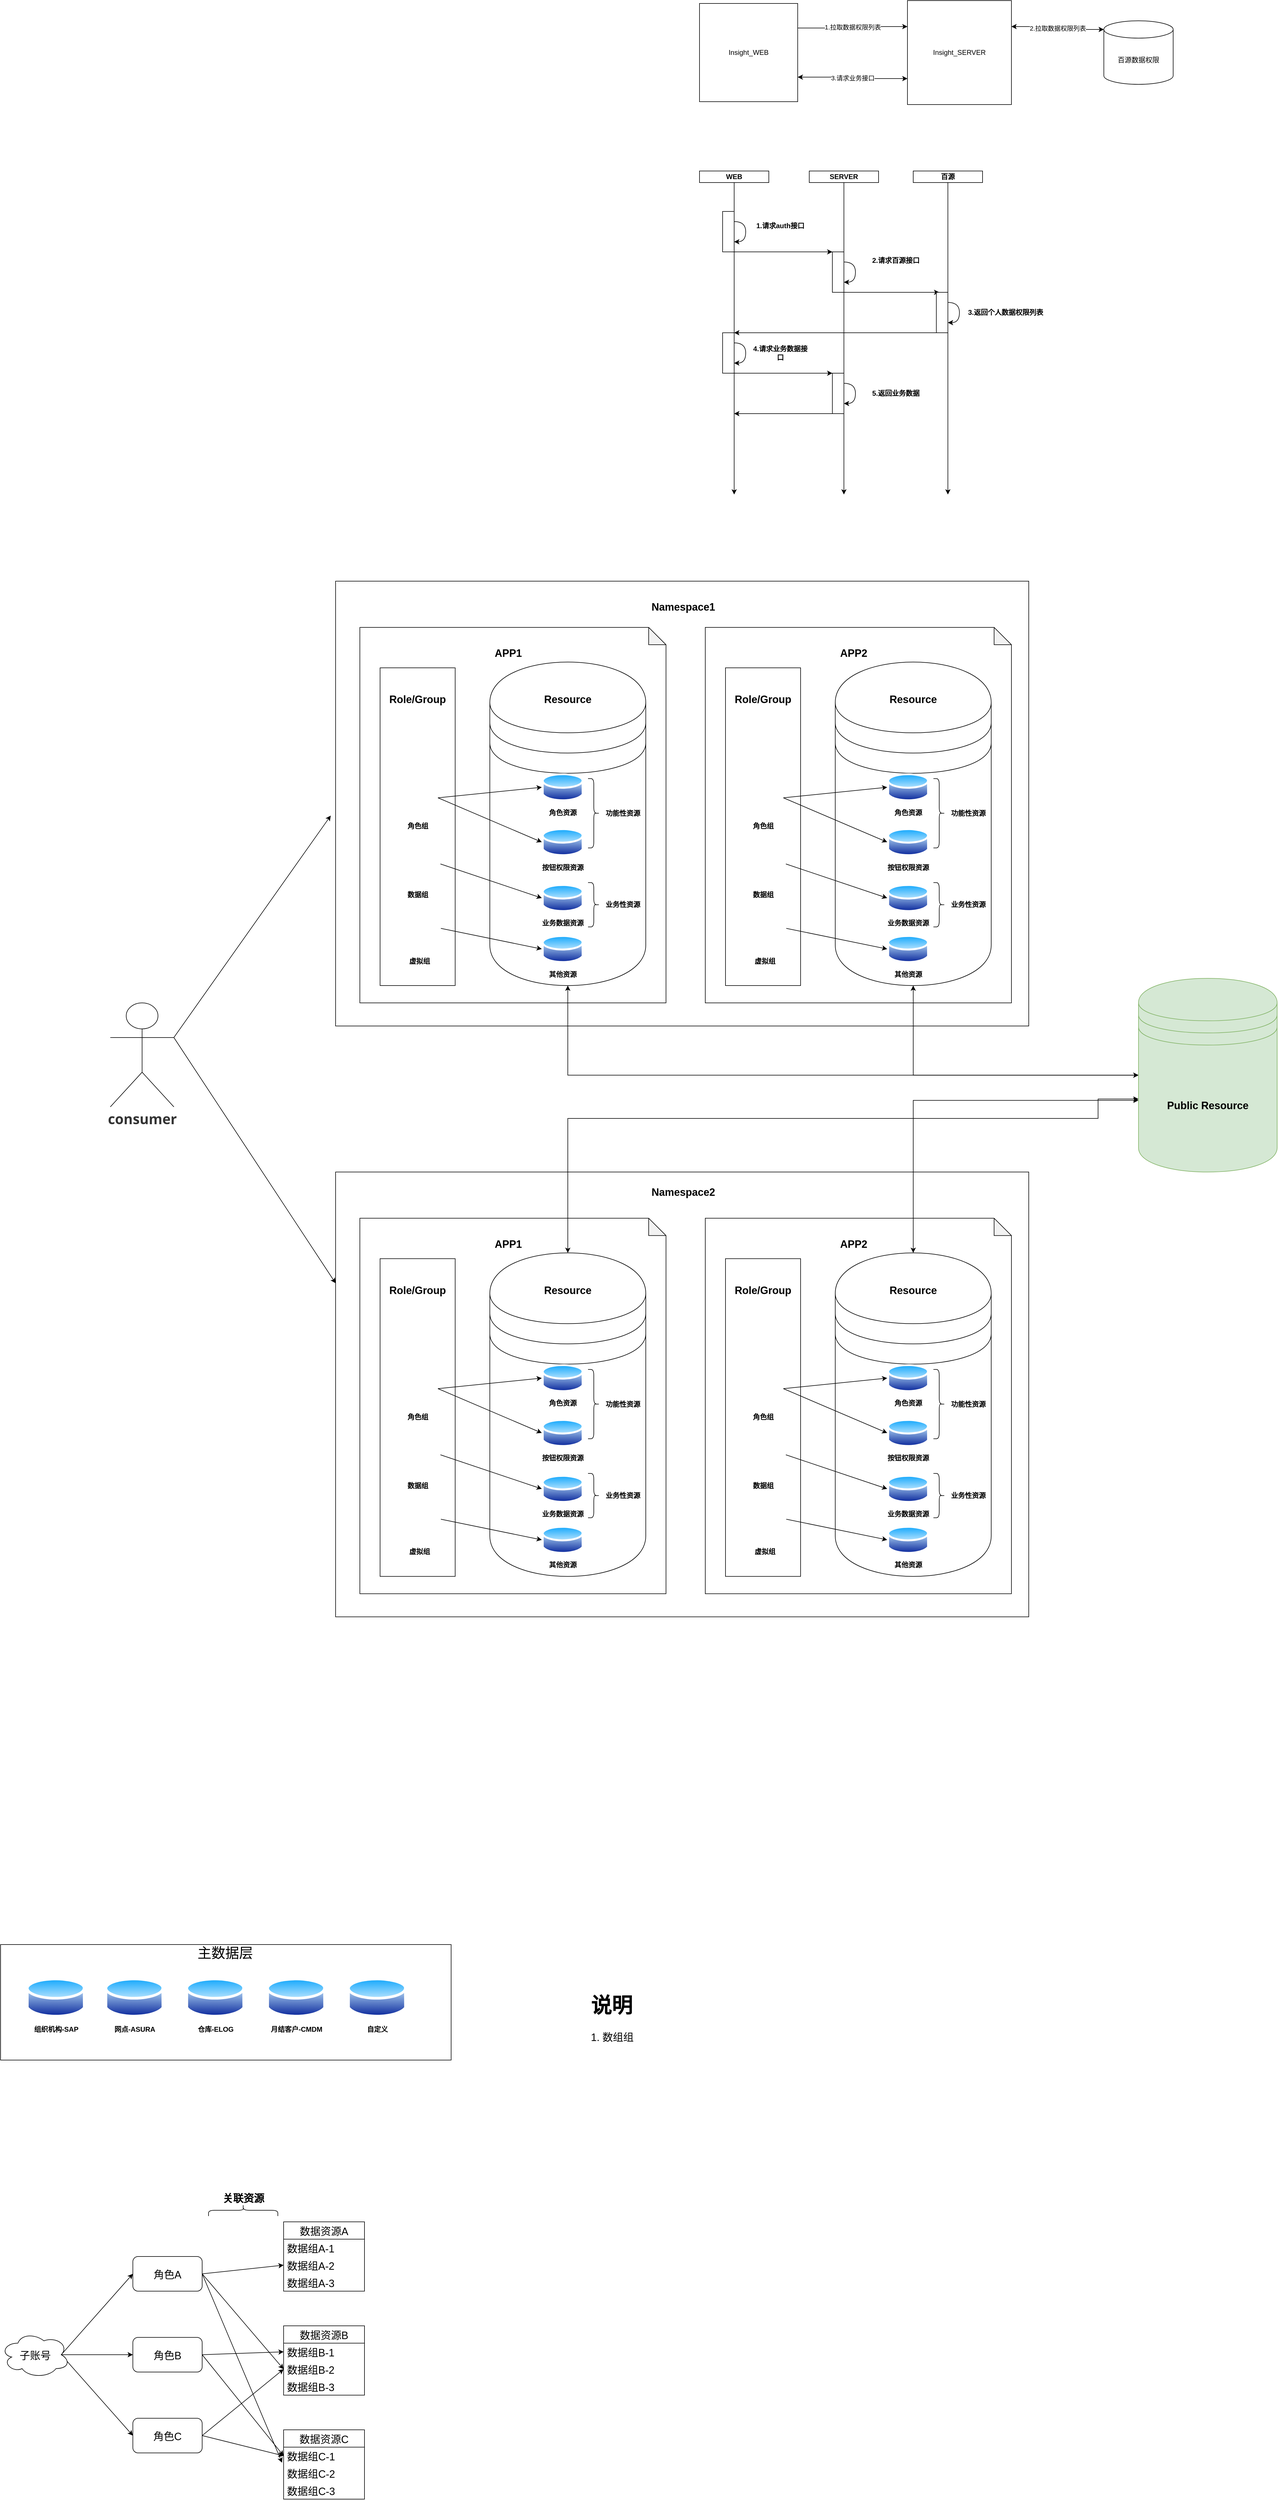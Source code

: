 <mxfile version="20.3.0" type="github">
  <diagram id="Tg5pM88NMdGY_b3UIndQ" name="第 1 页">
    <mxGraphModel dx="3597" dy="1066" grid="1" gridSize="10" guides="1" tooltips="1" connect="1" arrows="1" fold="1" page="1" pageScale="1" pageWidth="827" pageHeight="1169" math="0" shadow="0">
      <root>
        <mxCell id="0" />
        <mxCell id="1" parent="0" />
        <mxCell id="oTmZ-C7Nvv7YUmRwg-Ib-9" value="1.拉取数据权限列表" style="edgeStyle=orthogonalEdgeStyle;rounded=0;orthogonalLoop=1;jettySize=auto;html=1;exitX=1;exitY=0.25;exitDx=0;exitDy=0;entryX=0;entryY=0.25;entryDx=0;entryDy=0;startArrow=none;startFill=0;" edge="1" parent="1" source="oTmZ-C7Nvv7YUmRwg-Ib-2" target="oTmZ-C7Nvv7YUmRwg-Ib-7">
          <mxGeometry relative="1" as="geometry" />
        </mxCell>
        <mxCell id="oTmZ-C7Nvv7YUmRwg-Ib-11" value="3.请求业务接口" style="edgeStyle=orthogonalEdgeStyle;rounded=0;orthogonalLoop=1;jettySize=auto;html=1;exitX=1;exitY=0.75;exitDx=0;exitDy=0;entryX=0;entryY=0.75;entryDx=0;entryDy=0;startArrow=classic;startFill=1;" edge="1" parent="1" source="oTmZ-C7Nvv7YUmRwg-Ib-2" target="oTmZ-C7Nvv7YUmRwg-Ib-7">
          <mxGeometry relative="1" as="geometry" />
        </mxCell>
        <mxCell id="oTmZ-C7Nvv7YUmRwg-Ib-2" value="Insight_WEB" style="whiteSpace=wrap;html=1;aspect=fixed;" vertex="1" parent="1">
          <mxGeometry x="-10" y="100" width="170" height="170" as="geometry" />
        </mxCell>
        <mxCell id="oTmZ-C7Nvv7YUmRwg-Ib-6" value="百源数据权限" style="shape=cylinder3;whiteSpace=wrap;html=1;boundedLbl=1;backgroundOutline=1;size=15;" vertex="1" parent="1">
          <mxGeometry x="690" y="130" width="120" height="110" as="geometry" />
        </mxCell>
        <mxCell id="oTmZ-C7Nvv7YUmRwg-Ib-10" value="2.拉取数据权限列表" style="edgeStyle=orthogonalEdgeStyle;rounded=0;orthogonalLoop=1;jettySize=auto;html=1;exitX=1;exitY=0.25;exitDx=0;exitDy=0;entryX=0;entryY=0;entryDx=0;entryDy=15;entryPerimeter=0;startArrow=classic;startFill=1;" edge="1" parent="1" source="oTmZ-C7Nvv7YUmRwg-Ib-7" target="oTmZ-C7Nvv7YUmRwg-Ib-6">
          <mxGeometry relative="1" as="geometry" />
        </mxCell>
        <mxCell id="oTmZ-C7Nvv7YUmRwg-Ib-7" value="Insight_SERVER" style="whiteSpace=wrap;html=1;aspect=fixed;" vertex="1" parent="1">
          <mxGeometry x="350" y="95" width="180" height="180" as="geometry" />
        </mxCell>
        <mxCell id="oTmZ-C7Nvv7YUmRwg-Ib-16" style="edgeStyle=orthogonalEdgeStyle;rounded=0;orthogonalLoop=1;jettySize=auto;html=1;exitX=0.5;exitY=1;exitDx=0;exitDy=0;startArrow=none;startFill=0;" edge="1" parent="1" source="oTmZ-C7Nvv7YUmRwg-Ib-12">
          <mxGeometry relative="1" as="geometry">
            <mxPoint x="50" y="950" as="targetPoint" />
          </mxGeometry>
        </mxCell>
        <mxCell id="oTmZ-C7Nvv7YUmRwg-Ib-12" value="WEB" style="rounded=0;whiteSpace=wrap;html=1;fontStyle=1" vertex="1" parent="1">
          <mxGeometry x="-10" y="390" width="120" height="20" as="geometry" />
        </mxCell>
        <mxCell id="oTmZ-C7Nvv7YUmRwg-Ib-17" style="edgeStyle=orthogonalEdgeStyle;rounded=0;orthogonalLoop=1;jettySize=auto;html=1;exitX=0.5;exitY=1;exitDx=0;exitDy=0;startArrow=none;startFill=0;" edge="1" parent="1" source="oTmZ-C7Nvv7YUmRwg-Ib-13">
          <mxGeometry relative="1" as="geometry">
            <mxPoint x="240" y="950" as="targetPoint" />
          </mxGeometry>
        </mxCell>
        <mxCell id="oTmZ-C7Nvv7YUmRwg-Ib-13" value="&lt;b&gt;SERVER&lt;/b&gt;" style="rounded=0;whiteSpace=wrap;html=1;" vertex="1" parent="1">
          <mxGeometry x="180" y="390" width="120" height="20" as="geometry" />
        </mxCell>
        <mxCell id="oTmZ-C7Nvv7YUmRwg-Ib-18" style="edgeStyle=orthogonalEdgeStyle;rounded=0;orthogonalLoop=1;jettySize=auto;html=1;exitX=0.5;exitY=1;exitDx=0;exitDy=0;startArrow=none;startFill=0;" edge="1" parent="1" source="oTmZ-C7Nvv7YUmRwg-Ib-14">
          <mxGeometry relative="1" as="geometry">
            <mxPoint x="420" y="950" as="targetPoint" />
          </mxGeometry>
        </mxCell>
        <mxCell id="oTmZ-C7Nvv7YUmRwg-Ib-14" value="百源" style="rounded=0;whiteSpace=wrap;html=1;fontStyle=1" vertex="1" parent="1">
          <mxGeometry x="360" y="390" width="120" height="20" as="geometry" />
        </mxCell>
        <mxCell id="oTmZ-C7Nvv7YUmRwg-Ib-26" style="rounded=0;orthogonalLoop=1;jettySize=auto;html=1;exitX=1;exitY=1;exitDx=0;exitDy=0;startArrow=none;startFill=0;entryX=0;entryY=0;entryDx=0;entryDy=0;" edge="1" parent="1" source="oTmZ-C7Nvv7YUmRwg-Ib-19" target="oTmZ-C7Nvv7YUmRwg-Ib-21">
          <mxGeometry relative="1" as="geometry">
            <mxPoint x="210" y="530" as="targetPoint" />
          </mxGeometry>
        </mxCell>
        <mxCell id="oTmZ-C7Nvv7YUmRwg-Ib-19" value="" style="rounded=0;whiteSpace=wrap;html=1;" vertex="1" parent="1">
          <mxGeometry x="30" y="460" width="20" height="70" as="geometry" />
        </mxCell>
        <mxCell id="oTmZ-C7Nvv7YUmRwg-Ib-20" style="edgeStyle=orthogonalEdgeStyle;rounded=0;orthogonalLoop=1;jettySize=auto;html=1;exitX=1;exitY=0.25;exitDx=0;exitDy=0;entryX=1;entryY=0.75;entryDx=0;entryDy=0;startArrow=none;startFill=0;curved=1;" edge="1" parent="1" source="oTmZ-C7Nvv7YUmRwg-Ib-19" target="oTmZ-C7Nvv7YUmRwg-Ib-19">
          <mxGeometry relative="1" as="geometry">
            <Array as="points">
              <mxPoint x="70" y="478" />
              <mxPoint x="70" y="513" />
            </Array>
          </mxGeometry>
        </mxCell>
        <mxCell id="oTmZ-C7Nvv7YUmRwg-Ib-29" style="edgeStyle=none;rounded=0;orthogonalLoop=1;jettySize=auto;html=1;exitX=0.75;exitY=1;exitDx=0;exitDy=0;entryX=0.25;entryY=0;entryDx=0;entryDy=0;startArrow=none;startFill=0;" edge="1" parent="1" source="oTmZ-C7Nvv7YUmRwg-Ib-21" target="oTmZ-C7Nvv7YUmRwg-Ib-23">
          <mxGeometry relative="1" as="geometry" />
        </mxCell>
        <mxCell id="oTmZ-C7Nvv7YUmRwg-Ib-21" value="" style="rounded=0;whiteSpace=wrap;html=1;" vertex="1" parent="1">
          <mxGeometry x="220" y="530" width="20" height="70" as="geometry" />
        </mxCell>
        <mxCell id="oTmZ-C7Nvv7YUmRwg-Ib-22" style="edgeStyle=orthogonalEdgeStyle;rounded=0;orthogonalLoop=1;jettySize=auto;html=1;exitX=1;exitY=0.25;exitDx=0;exitDy=0;entryX=1;entryY=0.75;entryDx=0;entryDy=0;startArrow=none;startFill=0;curved=1;" edge="1" parent="1" source="oTmZ-C7Nvv7YUmRwg-Ib-21" target="oTmZ-C7Nvv7YUmRwg-Ib-21">
          <mxGeometry relative="1" as="geometry">
            <Array as="points">
              <mxPoint x="260" y="548" />
              <mxPoint x="260" y="583" />
            </Array>
          </mxGeometry>
        </mxCell>
        <mxCell id="oTmZ-C7Nvv7YUmRwg-Ib-31" style="edgeStyle=none;rounded=0;orthogonalLoop=1;jettySize=auto;html=1;exitX=0;exitY=1;exitDx=0;exitDy=0;startArrow=none;startFill=0;" edge="1" parent="1" source="oTmZ-C7Nvv7YUmRwg-Ib-23">
          <mxGeometry relative="1" as="geometry">
            <mxPoint x="50" y="670" as="targetPoint" />
          </mxGeometry>
        </mxCell>
        <mxCell id="oTmZ-C7Nvv7YUmRwg-Ib-23" value="" style="rounded=0;whiteSpace=wrap;html=1;" vertex="1" parent="1">
          <mxGeometry x="400" y="600" width="20" height="70" as="geometry" />
        </mxCell>
        <mxCell id="oTmZ-C7Nvv7YUmRwg-Ib-24" style="edgeStyle=orthogonalEdgeStyle;rounded=0;orthogonalLoop=1;jettySize=auto;html=1;exitX=1;exitY=0.25;exitDx=0;exitDy=0;entryX=1;entryY=0.75;entryDx=0;entryDy=0;startArrow=none;startFill=0;curved=1;" edge="1" parent="1" source="oTmZ-C7Nvv7YUmRwg-Ib-23" target="oTmZ-C7Nvv7YUmRwg-Ib-23">
          <mxGeometry relative="1" as="geometry">
            <Array as="points">
              <mxPoint x="440" y="618" />
              <mxPoint x="440" y="653" />
            </Array>
          </mxGeometry>
        </mxCell>
        <mxCell id="oTmZ-C7Nvv7YUmRwg-Ib-25" value="&lt;b&gt;1.请求auth接口&lt;/b&gt;" style="text;html=1;strokeColor=none;fillColor=none;align=center;verticalAlign=middle;whiteSpace=wrap;rounded=0;" vertex="1" parent="1">
          <mxGeometry x="80" y="470" width="100" height="30" as="geometry" />
        </mxCell>
        <mxCell id="oTmZ-C7Nvv7YUmRwg-Ib-28" value="&lt;b&gt;2.请求百源接口&lt;/b&gt;" style="text;html=1;strokeColor=none;fillColor=none;align=center;verticalAlign=middle;whiteSpace=wrap;rounded=0;" vertex="1" parent="1">
          <mxGeometry x="280" y="530" width="100" height="30" as="geometry" />
        </mxCell>
        <mxCell id="oTmZ-C7Nvv7YUmRwg-Ib-32" value="&lt;b&gt;3.返回个人数据权限列表&lt;/b&gt;" style="text;html=1;strokeColor=none;fillColor=none;align=center;verticalAlign=middle;whiteSpace=wrap;rounded=0;" vertex="1" parent="1">
          <mxGeometry x="450" y="620" width="140" height="30" as="geometry" />
        </mxCell>
        <mxCell id="oTmZ-C7Nvv7YUmRwg-Ib-40" style="edgeStyle=none;rounded=0;orthogonalLoop=1;jettySize=auto;html=1;exitX=1;exitY=1;exitDx=0;exitDy=0;entryX=0;entryY=0;entryDx=0;entryDy=0;startArrow=none;startFill=0;" edge="1" parent="1" source="oTmZ-C7Nvv7YUmRwg-Ib-33" target="oTmZ-C7Nvv7YUmRwg-Ib-38">
          <mxGeometry relative="1" as="geometry" />
        </mxCell>
        <mxCell id="oTmZ-C7Nvv7YUmRwg-Ib-33" value="" style="rounded=0;whiteSpace=wrap;html=1;" vertex="1" parent="1">
          <mxGeometry x="30" y="670" width="20" height="70" as="geometry" />
        </mxCell>
        <mxCell id="oTmZ-C7Nvv7YUmRwg-Ib-34" style="edgeStyle=orthogonalEdgeStyle;rounded=0;orthogonalLoop=1;jettySize=auto;html=1;exitX=1;exitY=0.25;exitDx=0;exitDy=0;entryX=1;entryY=0.75;entryDx=0;entryDy=0;startArrow=none;startFill=0;curved=1;" edge="1" parent="1" source="oTmZ-C7Nvv7YUmRwg-Ib-33" target="oTmZ-C7Nvv7YUmRwg-Ib-33">
          <mxGeometry relative="1" as="geometry">
            <Array as="points">
              <mxPoint x="70" y="688" />
              <mxPoint x="70" y="723" />
            </Array>
          </mxGeometry>
        </mxCell>
        <mxCell id="oTmZ-C7Nvv7YUmRwg-Ib-35" value="&lt;b&gt;4.请求业务数据接口&lt;/b&gt;" style="text;html=1;strokeColor=none;fillColor=none;align=center;verticalAlign=middle;whiteSpace=wrap;rounded=0;" vertex="1" parent="1">
          <mxGeometry x="80" y="690" width="100" height="30" as="geometry" />
        </mxCell>
        <mxCell id="oTmZ-C7Nvv7YUmRwg-Ib-41" style="edgeStyle=none;rounded=0;orthogonalLoop=1;jettySize=auto;html=1;exitX=0;exitY=1;exitDx=0;exitDy=0;startArrow=none;startFill=0;" edge="1" parent="1" source="oTmZ-C7Nvv7YUmRwg-Ib-38">
          <mxGeometry relative="1" as="geometry">
            <mxPoint x="50" y="810" as="targetPoint" />
          </mxGeometry>
        </mxCell>
        <mxCell id="oTmZ-C7Nvv7YUmRwg-Ib-38" value="" style="rounded=0;whiteSpace=wrap;html=1;" vertex="1" parent="1">
          <mxGeometry x="220" y="740" width="20" height="70" as="geometry" />
        </mxCell>
        <mxCell id="oTmZ-C7Nvv7YUmRwg-Ib-39" style="edgeStyle=orthogonalEdgeStyle;rounded=0;orthogonalLoop=1;jettySize=auto;html=1;exitX=1;exitY=0.25;exitDx=0;exitDy=0;entryX=1;entryY=0.75;entryDx=0;entryDy=0;startArrow=none;startFill=0;curved=1;" edge="1" parent="1" source="oTmZ-C7Nvv7YUmRwg-Ib-38" target="oTmZ-C7Nvv7YUmRwg-Ib-38">
          <mxGeometry relative="1" as="geometry">
            <Array as="points">
              <mxPoint x="260" y="758" />
              <mxPoint x="260" y="793" />
            </Array>
          </mxGeometry>
        </mxCell>
        <mxCell id="oTmZ-C7Nvv7YUmRwg-Ib-42" value="&lt;b&gt;5.返回业务数据&lt;/b&gt;" style="text;html=1;strokeColor=none;fillColor=none;align=center;verticalAlign=middle;whiteSpace=wrap;rounded=0;" vertex="1" parent="1">
          <mxGeometry x="280" y="760" width="100" height="30" as="geometry" />
        </mxCell>
        <mxCell id="oTmZ-C7Nvv7YUmRwg-Ib-208" value="" style="rounded=0;whiteSpace=wrap;html=1;fontSize=18;" vertex="1" parent="1">
          <mxGeometry x="-640" y="1100" width="1200" height="770" as="geometry" />
        </mxCell>
        <mxCell id="oTmZ-C7Nvv7YUmRwg-Ib-209" value="" style="shape=note;whiteSpace=wrap;html=1;backgroundOutline=1;darkOpacity=0.05;fontSize=18;" vertex="1" parent="1">
          <mxGeometry x="-598" y="1180" width="530" height="650" as="geometry" />
        </mxCell>
        <mxCell id="oTmZ-C7Nvv7YUmRwg-Ib-210" value="&lt;b&gt;APP1&lt;/b&gt;" style="text;html=1;strokeColor=none;fillColor=none;align=center;verticalAlign=middle;whiteSpace=wrap;rounded=0;fontSize=18;" vertex="1" parent="1">
          <mxGeometry x="-371" y="1210" width="60" height="30" as="geometry" />
        </mxCell>
        <mxCell id="oTmZ-C7Nvv7YUmRwg-Ib-329" style="edgeStyle=orthogonalEdgeStyle;rounded=0;orthogonalLoop=1;jettySize=auto;html=1;exitX=0.5;exitY=1;exitDx=0;exitDy=0;entryX=0;entryY=0.5;entryDx=0;entryDy=0;fontSize=24;startArrow=classic;startFill=1;" edge="1" parent="1" source="oTmZ-C7Nvv7YUmRwg-Ib-211" target="oTmZ-C7Nvv7YUmRwg-Ib-327">
          <mxGeometry relative="1" as="geometry" />
        </mxCell>
        <mxCell id="oTmZ-C7Nvv7YUmRwg-Ib-211" value="" style="shape=datastore;whiteSpace=wrap;html=1;" vertex="1" parent="1">
          <mxGeometry x="-373" y="1240" width="270" height="560" as="geometry" />
        </mxCell>
        <mxCell id="oTmZ-C7Nvv7YUmRwg-Ib-212" value="角色资源" style="aspect=fixed;perimeter=ellipsePerimeter;html=1;align=center;shadow=0;dashed=0;spacingTop=3;image;image=img/lib/active_directory/database.svg;fontStyle=1" vertex="1" parent="1">
          <mxGeometry x="-283" y="1430" width="72.3" height="53.5" as="geometry" />
        </mxCell>
        <mxCell id="oTmZ-C7Nvv7YUmRwg-Ib-213" value="业务数据资源" style="aspect=fixed;perimeter=ellipsePerimeter;html=1;align=center;shadow=0;dashed=0;spacingTop=3;image;image=img/lib/active_directory/database.svg;fontStyle=1" vertex="1" parent="1">
          <mxGeometry x="-283" y="1621.75" width="72.3" height="53.5" as="geometry" />
        </mxCell>
        <mxCell id="oTmZ-C7Nvv7YUmRwg-Ib-214" value="按钮权限资源" style="aspect=fixed;perimeter=ellipsePerimeter;html=1;align=center;shadow=0;dashed=0;spacingTop=3;image;image=img/lib/active_directory/database.svg;fontStyle=1" vertex="1" parent="1">
          <mxGeometry x="-283" y="1525" width="72.3" height="53.5" as="geometry" />
        </mxCell>
        <mxCell id="oTmZ-C7Nvv7YUmRwg-Ib-215" value="" style="shape=curlyBracket;whiteSpace=wrap;html=1;rounded=1;flipH=1;" vertex="1" parent="1">
          <mxGeometry x="-203" y="1441.75" width="20" height="120" as="geometry" />
        </mxCell>
        <mxCell id="oTmZ-C7Nvv7YUmRwg-Ib-216" value="功能性资源" style="text;html=1;align=center;verticalAlign=middle;resizable=0;points=[];autosize=1;strokeColor=none;fillColor=none;fontStyle=1" vertex="1" parent="1">
          <mxGeometry x="-183" y="1486.75" width="80" height="30" as="geometry" />
        </mxCell>
        <mxCell id="oTmZ-C7Nvv7YUmRwg-Ib-217" value="" style="shape=curlyBracket;whiteSpace=wrap;html=1;rounded=1;flipH=1;" vertex="1" parent="1">
          <mxGeometry x="-203" y="1621.75" width="20" height="76.75" as="geometry" />
        </mxCell>
        <mxCell id="oTmZ-C7Nvv7YUmRwg-Ib-218" value="业务性资源" style="text;html=1;align=center;verticalAlign=middle;resizable=0;points=[];autosize=1;strokeColor=none;fillColor=none;fontStyle=1" vertex="1" parent="1">
          <mxGeometry x="-183" y="1645.25" width="80" height="30" as="geometry" />
        </mxCell>
        <mxCell id="oTmZ-C7Nvv7YUmRwg-Ib-219" value="其他资源" style="aspect=fixed;perimeter=ellipsePerimeter;html=1;align=center;shadow=0;dashed=0;spacingTop=3;image;image=img/lib/active_directory/database.svg;fontStyle=1" vertex="1" parent="1">
          <mxGeometry x="-283" y="1710" width="72.3" height="53.5" as="geometry" />
        </mxCell>
        <mxCell id="oTmZ-C7Nvv7YUmRwg-Ib-220" value="&lt;b&gt;&lt;font style=&quot;font-size: 18px;&quot;&gt;Resource&lt;/font&gt;&lt;/b&gt;" style="text;html=1;strokeColor=none;fillColor=none;align=center;verticalAlign=middle;whiteSpace=wrap;rounded=0;" vertex="1" parent="1">
          <mxGeometry x="-268" y="1290" width="60" height="30" as="geometry" />
        </mxCell>
        <mxCell id="oTmZ-C7Nvv7YUmRwg-Ib-221" value="" style="rounded=0;whiteSpace=wrap;html=1;fontSize=18;fontStyle=1" vertex="1" parent="1">
          <mxGeometry x="-563" y="1250" width="130" height="550" as="geometry" />
        </mxCell>
        <mxCell id="oTmZ-C7Nvv7YUmRwg-Ib-222" style="edgeStyle=none;rounded=0;orthogonalLoop=1;jettySize=auto;html=1;exitX=1;exitY=0.5;exitDx=0;exitDy=0;entryX=0;entryY=0.5;entryDx=0;entryDy=0;fontSize=18;startArrow=none;startFill=0;" edge="1" parent="1" source="oTmZ-C7Nvv7YUmRwg-Ib-224" target="oTmZ-C7Nvv7YUmRwg-Ib-212">
          <mxGeometry relative="1" as="geometry" />
        </mxCell>
        <mxCell id="oTmZ-C7Nvv7YUmRwg-Ib-223" style="edgeStyle=none;rounded=0;orthogonalLoop=1;jettySize=auto;html=1;exitX=1;exitY=0.5;exitDx=0;exitDy=0;entryX=0;entryY=0.5;entryDx=0;entryDy=0;fontSize=18;startArrow=none;startFill=0;" edge="1" parent="1" source="oTmZ-C7Nvv7YUmRwg-Ib-224" target="oTmZ-C7Nvv7YUmRwg-Ib-214">
          <mxGeometry relative="1" as="geometry" />
        </mxCell>
        <mxCell id="oTmZ-C7Nvv7YUmRwg-Ib-224" value="角色组" style="shape=image;html=1;verticalAlign=top;verticalLabelPosition=bottom;labelBackgroundColor=#ffffff;imageAspect=0;aspect=fixed;image=https://cdn2.iconfinder.com/data/icons/essential-web-1-1/50/group-customers-team-contacts-family-128.png;fontStyle=1" vertex="1" parent="1">
          <mxGeometry x="-532.75" y="1440" width="70" height="70" as="geometry" />
        </mxCell>
        <mxCell id="oTmZ-C7Nvv7YUmRwg-Ib-225" style="edgeStyle=none;rounded=0;orthogonalLoop=1;jettySize=auto;html=1;exitX=1;exitY=0.5;exitDx=0;exitDy=0;entryX=0;entryY=0.5;entryDx=0;entryDy=0;fontSize=18;startArrow=none;startFill=0;" edge="1" parent="1" source="oTmZ-C7Nvv7YUmRwg-Ib-226" target="oTmZ-C7Nvv7YUmRwg-Ib-213">
          <mxGeometry relative="1" as="geometry" />
        </mxCell>
        <mxCell id="oTmZ-C7Nvv7YUmRwg-Ib-226" value="数据组" style="shape=image;html=1;verticalAlign=top;verticalLabelPosition=bottom;labelBackgroundColor=#ffffff;imageAspect=0;aspect=fixed;image=https://cdn4.iconfinder.com/data/icons/ios-web-user-interface-multi-circle-flat-vol-7/512/Hierarchy_organization_team_diagram_order_hierarchical_structure_teamwork-128.png;fontStyle=1" vertex="1" parent="1">
          <mxGeometry x="-537.5" y="1550" width="79" height="79" as="geometry" />
        </mxCell>
        <mxCell id="oTmZ-C7Nvv7YUmRwg-Ib-227" style="edgeStyle=none;rounded=0;orthogonalLoop=1;jettySize=auto;html=1;exitX=1;exitY=0.5;exitDx=0;exitDy=0;entryX=0;entryY=0.5;entryDx=0;entryDy=0;fontSize=18;startArrow=none;startFill=0;" edge="1" parent="1" source="oTmZ-C7Nvv7YUmRwg-Ib-228" target="oTmZ-C7Nvv7YUmRwg-Ib-219">
          <mxGeometry relative="1" as="geometry" />
        </mxCell>
        <mxCell id="oTmZ-C7Nvv7YUmRwg-Ib-228" value="&lt;font style=&quot;font-size: 12px;&quot;&gt;虚拟组&lt;/font&gt;" style="shape=image;html=1;verticalAlign=top;verticalLabelPosition=bottom;labelBackgroundColor=#ffffff;imageAspect=0;aspect=fixed;image=https://cdn4.iconfinder.com/data/icons/ios-web-user-interface-multi-circle-flat-vol-7/512/Hierarchy_organization_members_team_teamwork-128.png;fontSize=18;fontStyle=1" vertex="1" parent="1">
          <mxGeometry x="-532.75" y="1663.5" width="75" height="75" as="geometry" />
        </mxCell>
        <mxCell id="oTmZ-C7Nvv7YUmRwg-Ib-229" value="&lt;font style=&quot;font-size: 18px;&quot;&gt;&lt;b&gt;Role/Group&lt;/b&gt;&lt;/font&gt;" style="text;html=1;strokeColor=none;fillColor=none;align=center;verticalAlign=middle;whiteSpace=wrap;rounded=0;fontSize=12;" vertex="1" parent="1">
          <mxGeometry x="-528" y="1290" width="60" height="30" as="geometry" />
        </mxCell>
        <mxCell id="oTmZ-C7Nvv7YUmRwg-Ib-230" value="&lt;b&gt;Namespace1&lt;/b&gt;" style="text;html=1;strokeColor=none;fillColor=none;align=center;verticalAlign=middle;whiteSpace=wrap;rounded=0;fontSize=18;" vertex="1" parent="1">
          <mxGeometry x="-68" y="1130" width="60" height="30" as="geometry" />
        </mxCell>
        <mxCell id="oTmZ-C7Nvv7YUmRwg-Ib-253" value="" style="shape=note;whiteSpace=wrap;html=1;backgroundOutline=1;darkOpacity=0.05;fontSize=18;" vertex="1" parent="1">
          <mxGeometry y="1180" width="530" height="650" as="geometry" />
        </mxCell>
        <mxCell id="oTmZ-C7Nvv7YUmRwg-Ib-254" value="&lt;b&gt;APP2&lt;/b&gt;" style="text;html=1;strokeColor=none;fillColor=none;align=center;verticalAlign=middle;whiteSpace=wrap;rounded=0;fontSize=18;" vertex="1" parent="1">
          <mxGeometry x="227" y="1210" width="60" height="30" as="geometry" />
        </mxCell>
        <mxCell id="oTmZ-C7Nvv7YUmRwg-Ib-331" style="edgeStyle=orthogonalEdgeStyle;rounded=0;orthogonalLoop=1;jettySize=auto;html=1;exitX=0.5;exitY=1;exitDx=0;exitDy=0;fontSize=24;startArrow=classic;startFill=1;" edge="1" parent="1" source="oTmZ-C7Nvv7YUmRwg-Ib-255" target="oTmZ-C7Nvv7YUmRwg-Ib-327">
          <mxGeometry relative="1" as="geometry" />
        </mxCell>
        <mxCell id="oTmZ-C7Nvv7YUmRwg-Ib-255" value="" style="shape=datastore;whiteSpace=wrap;html=1;" vertex="1" parent="1">
          <mxGeometry x="225" y="1240" width="270" height="560" as="geometry" />
        </mxCell>
        <mxCell id="oTmZ-C7Nvv7YUmRwg-Ib-256" value="角色资源" style="aspect=fixed;perimeter=ellipsePerimeter;html=1;align=center;shadow=0;dashed=0;spacingTop=3;image;image=img/lib/active_directory/database.svg;fontStyle=1" vertex="1" parent="1">
          <mxGeometry x="315" y="1430" width="72.3" height="53.5" as="geometry" />
        </mxCell>
        <mxCell id="oTmZ-C7Nvv7YUmRwg-Ib-257" value="业务数据资源" style="aspect=fixed;perimeter=ellipsePerimeter;html=1;align=center;shadow=0;dashed=0;spacingTop=3;image;image=img/lib/active_directory/database.svg;fontStyle=1" vertex="1" parent="1">
          <mxGeometry x="315" y="1621.75" width="72.3" height="53.5" as="geometry" />
        </mxCell>
        <mxCell id="oTmZ-C7Nvv7YUmRwg-Ib-258" value="按钮权限资源" style="aspect=fixed;perimeter=ellipsePerimeter;html=1;align=center;shadow=0;dashed=0;spacingTop=3;image;image=img/lib/active_directory/database.svg;fontStyle=1" vertex="1" parent="1">
          <mxGeometry x="315" y="1525" width="72.3" height="53.5" as="geometry" />
        </mxCell>
        <mxCell id="oTmZ-C7Nvv7YUmRwg-Ib-259" value="" style="shape=curlyBracket;whiteSpace=wrap;html=1;rounded=1;flipH=1;" vertex="1" parent="1">
          <mxGeometry x="395" y="1441.75" width="20" height="120" as="geometry" />
        </mxCell>
        <mxCell id="oTmZ-C7Nvv7YUmRwg-Ib-260" value="功能性资源" style="text;html=1;align=center;verticalAlign=middle;resizable=0;points=[];autosize=1;strokeColor=none;fillColor=none;fontStyle=1" vertex="1" parent="1">
          <mxGeometry x="415" y="1486.75" width="80" height="30" as="geometry" />
        </mxCell>
        <mxCell id="oTmZ-C7Nvv7YUmRwg-Ib-261" value="" style="shape=curlyBracket;whiteSpace=wrap;html=1;rounded=1;flipH=1;" vertex="1" parent="1">
          <mxGeometry x="395" y="1621.75" width="20" height="76.75" as="geometry" />
        </mxCell>
        <mxCell id="oTmZ-C7Nvv7YUmRwg-Ib-262" value="业务性资源" style="text;html=1;align=center;verticalAlign=middle;resizable=0;points=[];autosize=1;strokeColor=none;fillColor=none;fontStyle=1" vertex="1" parent="1">
          <mxGeometry x="415" y="1645.25" width="80" height="30" as="geometry" />
        </mxCell>
        <mxCell id="oTmZ-C7Nvv7YUmRwg-Ib-263" value="其他资源" style="aspect=fixed;perimeter=ellipsePerimeter;html=1;align=center;shadow=0;dashed=0;spacingTop=3;image;image=img/lib/active_directory/database.svg;fontStyle=1" vertex="1" parent="1">
          <mxGeometry x="315" y="1710" width="72.3" height="53.5" as="geometry" />
        </mxCell>
        <mxCell id="oTmZ-C7Nvv7YUmRwg-Ib-264" value="&lt;b&gt;&lt;font style=&quot;font-size: 18px;&quot;&gt;Resource&lt;/font&gt;&lt;/b&gt;" style="text;html=1;strokeColor=none;fillColor=none;align=center;verticalAlign=middle;whiteSpace=wrap;rounded=0;" vertex="1" parent="1">
          <mxGeometry x="330" y="1290" width="60" height="30" as="geometry" />
        </mxCell>
        <mxCell id="oTmZ-C7Nvv7YUmRwg-Ib-265" value="" style="rounded=0;whiteSpace=wrap;html=1;fontSize=18;fontStyle=1" vertex="1" parent="1">
          <mxGeometry x="35" y="1250" width="130" height="550" as="geometry" />
        </mxCell>
        <mxCell id="oTmZ-C7Nvv7YUmRwg-Ib-266" style="edgeStyle=none;rounded=0;orthogonalLoop=1;jettySize=auto;html=1;exitX=1;exitY=0.5;exitDx=0;exitDy=0;entryX=0;entryY=0.5;entryDx=0;entryDy=0;fontSize=18;startArrow=none;startFill=0;" edge="1" parent="1" source="oTmZ-C7Nvv7YUmRwg-Ib-268" target="oTmZ-C7Nvv7YUmRwg-Ib-256">
          <mxGeometry relative="1" as="geometry" />
        </mxCell>
        <mxCell id="oTmZ-C7Nvv7YUmRwg-Ib-267" style="edgeStyle=none;rounded=0;orthogonalLoop=1;jettySize=auto;html=1;exitX=1;exitY=0.5;exitDx=0;exitDy=0;entryX=0;entryY=0.5;entryDx=0;entryDy=0;fontSize=18;startArrow=none;startFill=0;" edge="1" parent="1" source="oTmZ-C7Nvv7YUmRwg-Ib-268" target="oTmZ-C7Nvv7YUmRwg-Ib-258">
          <mxGeometry relative="1" as="geometry" />
        </mxCell>
        <mxCell id="oTmZ-C7Nvv7YUmRwg-Ib-268" value="角色组" style="shape=image;html=1;verticalAlign=top;verticalLabelPosition=bottom;labelBackgroundColor=#ffffff;imageAspect=0;aspect=fixed;image=https://cdn2.iconfinder.com/data/icons/essential-web-1-1/50/group-customers-team-contacts-family-128.png;fontStyle=1" vertex="1" parent="1">
          <mxGeometry x="65.25" y="1440" width="70" height="70" as="geometry" />
        </mxCell>
        <mxCell id="oTmZ-C7Nvv7YUmRwg-Ib-269" style="edgeStyle=none;rounded=0;orthogonalLoop=1;jettySize=auto;html=1;exitX=1;exitY=0.5;exitDx=0;exitDy=0;entryX=0;entryY=0.5;entryDx=0;entryDy=0;fontSize=18;startArrow=none;startFill=0;" edge="1" parent="1" source="oTmZ-C7Nvv7YUmRwg-Ib-270" target="oTmZ-C7Nvv7YUmRwg-Ib-257">
          <mxGeometry relative="1" as="geometry" />
        </mxCell>
        <mxCell id="oTmZ-C7Nvv7YUmRwg-Ib-270" value="数据组" style="shape=image;html=1;verticalAlign=top;verticalLabelPosition=bottom;labelBackgroundColor=#ffffff;imageAspect=0;aspect=fixed;image=https://cdn4.iconfinder.com/data/icons/ios-web-user-interface-multi-circle-flat-vol-7/512/Hierarchy_organization_team_diagram_order_hierarchical_structure_teamwork-128.png;fontStyle=1" vertex="1" parent="1">
          <mxGeometry x="60.5" y="1550" width="79" height="79" as="geometry" />
        </mxCell>
        <mxCell id="oTmZ-C7Nvv7YUmRwg-Ib-271" style="edgeStyle=none;rounded=0;orthogonalLoop=1;jettySize=auto;html=1;exitX=1;exitY=0.5;exitDx=0;exitDy=0;entryX=0;entryY=0.5;entryDx=0;entryDy=0;fontSize=18;startArrow=none;startFill=0;" edge="1" parent="1" source="oTmZ-C7Nvv7YUmRwg-Ib-272" target="oTmZ-C7Nvv7YUmRwg-Ib-263">
          <mxGeometry relative="1" as="geometry" />
        </mxCell>
        <mxCell id="oTmZ-C7Nvv7YUmRwg-Ib-272" value="&lt;font style=&quot;font-size: 12px;&quot;&gt;虚拟组&lt;/font&gt;" style="shape=image;html=1;verticalAlign=top;verticalLabelPosition=bottom;labelBackgroundColor=#ffffff;imageAspect=0;aspect=fixed;image=https://cdn4.iconfinder.com/data/icons/ios-web-user-interface-multi-circle-flat-vol-7/512/Hierarchy_organization_members_team_teamwork-128.png;fontSize=18;fontStyle=1" vertex="1" parent="1">
          <mxGeometry x="65.25" y="1663.5" width="75" height="75" as="geometry" />
        </mxCell>
        <mxCell id="oTmZ-C7Nvv7YUmRwg-Ib-273" value="&lt;font style=&quot;font-size: 18px;&quot;&gt;&lt;b&gt;Role/Group&lt;/b&gt;&lt;/font&gt;" style="text;html=1;strokeColor=none;fillColor=none;align=center;verticalAlign=middle;whiteSpace=wrap;rounded=0;fontSize=12;" vertex="1" parent="1">
          <mxGeometry x="70" y="1290" width="60" height="30" as="geometry" />
        </mxCell>
        <mxCell id="oTmZ-C7Nvv7YUmRwg-Ib-274" value="" style="rounded=0;whiteSpace=wrap;html=1;fontSize=18;" vertex="1" parent="1">
          <mxGeometry x="-640" y="2122.75" width="1200" height="770" as="geometry" />
        </mxCell>
        <mxCell id="oTmZ-C7Nvv7YUmRwg-Ib-275" value="" style="shape=note;whiteSpace=wrap;html=1;backgroundOutline=1;darkOpacity=0.05;fontSize=18;" vertex="1" parent="1">
          <mxGeometry x="-598" y="2202.75" width="530" height="650" as="geometry" />
        </mxCell>
        <mxCell id="oTmZ-C7Nvv7YUmRwg-Ib-276" value="&lt;b&gt;APP1&lt;/b&gt;" style="text;html=1;strokeColor=none;fillColor=none;align=center;verticalAlign=middle;whiteSpace=wrap;rounded=0;fontSize=18;" vertex="1" parent="1">
          <mxGeometry x="-371" y="2232.75" width="60" height="30" as="geometry" />
        </mxCell>
        <mxCell id="oTmZ-C7Nvv7YUmRwg-Ib-330" style="edgeStyle=orthogonalEdgeStyle;rounded=0;orthogonalLoop=1;jettySize=auto;html=1;exitX=0.5;exitY=0;exitDx=0;exitDy=0;entryX=0;entryY=0.623;entryDx=0;entryDy=0;fontSize=24;startArrow=classic;startFill=1;entryPerimeter=0;" edge="1" parent="1" source="oTmZ-C7Nvv7YUmRwg-Ib-277" target="oTmZ-C7Nvv7YUmRwg-Ib-327">
          <mxGeometry relative="1" as="geometry">
            <mxPoint x="680" y="2120" as="targetPoint" />
            <Array as="points">
              <mxPoint x="-238" y="2030" />
              <mxPoint x="680" y="2030" />
            </Array>
          </mxGeometry>
        </mxCell>
        <mxCell id="oTmZ-C7Nvv7YUmRwg-Ib-277" value="" style="shape=datastore;whiteSpace=wrap;html=1;" vertex="1" parent="1">
          <mxGeometry x="-373" y="2262.75" width="270" height="560" as="geometry" />
        </mxCell>
        <mxCell id="oTmZ-C7Nvv7YUmRwg-Ib-278" value="角色资源" style="aspect=fixed;perimeter=ellipsePerimeter;html=1;align=center;shadow=0;dashed=0;spacingTop=3;image;image=img/lib/active_directory/database.svg;fontStyle=1" vertex="1" parent="1">
          <mxGeometry x="-283" y="2452.75" width="72.3" height="53.5" as="geometry" />
        </mxCell>
        <mxCell id="oTmZ-C7Nvv7YUmRwg-Ib-279" value="业务数据资源" style="aspect=fixed;perimeter=ellipsePerimeter;html=1;align=center;shadow=0;dashed=0;spacingTop=3;image;image=img/lib/active_directory/database.svg;fontStyle=1" vertex="1" parent="1">
          <mxGeometry x="-283" y="2644.5" width="72.3" height="53.5" as="geometry" />
        </mxCell>
        <mxCell id="oTmZ-C7Nvv7YUmRwg-Ib-280" value="按钮权限资源" style="aspect=fixed;perimeter=ellipsePerimeter;html=1;align=center;shadow=0;dashed=0;spacingTop=3;image;image=img/lib/active_directory/database.svg;fontStyle=1" vertex="1" parent="1">
          <mxGeometry x="-283" y="2547.75" width="72.3" height="53.5" as="geometry" />
        </mxCell>
        <mxCell id="oTmZ-C7Nvv7YUmRwg-Ib-281" value="" style="shape=curlyBracket;whiteSpace=wrap;html=1;rounded=1;flipH=1;" vertex="1" parent="1">
          <mxGeometry x="-203" y="2464.5" width="20" height="120" as="geometry" />
        </mxCell>
        <mxCell id="oTmZ-C7Nvv7YUmRwg-Ib-282" value="功能性资源" style="text;html=1;align=center;verticalAlign=middle;resizable=0;points=[];autosize=1;strokeColor=none;fillColor=none;fontStyle=1" vertex="1" parent="1">
          <mxGeometry x="-183" y="2509.5" width="80" height="30" as="geometry" />
        </mxCell>
        <mxCell id="oTmZ-C7Nvv7YUmRwg-Ib-283" value="" style="shape=curlyBracket;whiteSpace=wrap;html=1;rounded=1;flipH=1;" vertex="1" parent="1">
          <mxGeometry x="-203" y="2644.5" width="20" height="76.75" as="geometry" />
        </mxCell>
        <mxCell id="oTmZ-C7Nvv7YUmRwg-Ib-284" value="业务性资源" style="text;html=1;align=center;verticalAlign=middle;resizable=0;points=[];autosize=1;strokeColor=none;fillColor=none;fontStyle=1" vertex="1" parent="1">
          <mxGeometry x="-183" y="2668" width="80" height="30" as="geometry" />
        </mxCell>
        <mxCell id="oTmZ-C7Nvv7YUmRwg-Ib-285" value="其他资源" style="aspect=fixed;perimeter=ellipsePerimeter;html=1;align=center;shadow=0;dashed=0;spacingTop=3;image;image=img/lib/active_directory/database.svg;fontStyle=1" vertex="1" parent="1">
          <mxGeometry x="-283" y="2732.75" width="72.3" height="53.5" as="geometry" />
        </mxCell>
        <mxCell id="oTmZ-C7Nvv7YUmRwg-Ib-286" value="&lt;b&gt;&lt;font style=&quot;font-size: 18px;&quot;&gt;Resource&lt;/font&gt;&lt;/b&gt;" style="text;html=1;strokeColor=none;fillColor=none;align=center;verticalAlign=middle;whiteSpace=wrap;rounded=0;" vertex="1" parent="1">
          <mxGeometry x="-268" y="2312.75" width="60" height="30" as="geometry" />
        </mxCell>
        <mxCell id="oTmZ-C7Nvv7YUmRwg-Ib-287" value="" style="rounded=0;whiteSpace=wrap;html=1;fontSize=18;fontStyle=1" vertex="1" parent="1">
          <mxGeometry x="-563" y="2272.75" width="130" height="550" as="geometry" />
        </mxCell>
        <mxCell id="oTmZ-C7Nvv7YUmRwg-Ib-288" style="edgeStyle=none;rounded=0;orthogonalLoop=1;jettySize=auto;html=1;exitX=1;exitY=0.5;exitDx=0;exitDy=0;entryX=0;entryY=0.5;entryDx=0;entryDy=0;fontSize=18;startArrow=none;startFill=0;" edge="1" parent="1" source="oTmZ-C7Nvv7YUmRwg-Ib-290" target="oTmZ-C7Nvv7YUmRwg-Ib-278">
          <mxGeometry relative="1" as="geometry" />
        </mxCell>
        <mxCell id="oTmZ-C7Nvv7YUmRwg-Ib-289" style="edgeStyle=none;rounded=0;orthogonalLoop=1;jettySize=auto;html=1;exitX=1;exitY=0.5;exitDx=0;exitDy=0;entryX=0;entryY=0.5;entryDx=0;entryDy=0;fontSize=18;startArrow=none;startFill=0;" edge="1" parent="1" source="oTmZ-C7Nvv7YUmRwg-Ib-290" target="oTmZ-C7Nvv7YUmRwg-Ib-280">
          <mxGeometry relative="1" as="geometry" />
        </mxCell>
        <mxCell id="oTmZ-C7Nvv7YUmRwg-Ib-290" value="角色组" style="shape=image;html=1;verticalAlign=top;verticalLabelPosition=bottom;labelBackgroundColor=#ffffff;imageAspect=0;aspect=fixed;image=https://cdn2.iconfinder.com/data/icons/essential-web-1-1/50/group-customers-team-contacts-family-128.png;fontStyle=1" vertex="1" parent="1">
          <mxGeometry x="-532.75" y="2462.75" width="70" height="70" as="geometry" />
        </mxCell>
        <mxCell id="oTmZ-C7Nvv7YUmRwg-Ib-291" style="edgeStyle=none;rounded=0;orthogonalLoop=1;jettySize=auto;html=1;exitX=1;exitY=0.5;exitDx=0;exitDy=0;entryX=0;entryY=0.5;entryDx=0;entryDy=0;fontSize=18;startArrow=none;startFill=0;" edge="1" parent="1" source="oTmZ-C7Nvv7YUmRwg-Ib-292" target="oTmZ-C7Nvv7YUmRwg-Ib-279">
          <mxGeometry relative="1" as="geometry" />
        </mxCell>
        <mxCell id="oTmZ-C7Nvv7YUmRwg-Ib-292" value="数据组" style="shape=image;html=1;verticalAlign=top;verticalLabelPosition=bottom;labelBackgroundColor=#ffffff;imageAspect=0;aspect=fixed;image=https://cdn4.iconfinder.com/data/icons/ios-web-user-interface-multi-circle-flat-vol-7/512/Hierarchy_organization_team_diagram_order_hierarchical_structure_teamwork-128.png;fontStyle=1" vertex="1" parent="1">
          <mxGeometry x="-537.5" y="2572.75" width="79" height="79" as="geometry" />
        </mxCell>
        <mxCell id="oTmZ-C7Nvv7YUmRwg-Ib-293" style="edgeStyle=none;rounded=0;orthogonalLoop=1;jettySize=auto;html=1;exitX=1;exitY=0.5;exitDx=0;exitDy=0;entryX=0;entryY=0.5;entryDx=0;entryDy=0;fontSize=18;startArrow=none;startFill=0;" edge="1" parent="1" source="oTmZ-C7Nvv7YUmRwg-Ib-294" target="oTmZ-C7Nvv7YUmRwg-Ib-285">
          <mxGeometry relative="1" as="geometry" />
        </mxCell>
        <mxCell id="oTmZ-C7Nvv7YUmRwg-Ib-294" value="&lt;font style=&quot;font-size: 12px;&quot;&gt;虚拟组&lt;/font&gt;" style="shape=image;html=1;verticalAlign=top;verticalLabelPosition=bottom;labelBackgroundColor=#ffffff;imageAspect=0;aspect=fixed;image=https://cdn4.iconfinder.com/data/icons/ios-web-user-interface-multi-circle-flat-vol-7/512/Hierarchy_organization_members_team_teamwork-128.png;fontSize=18;fontStyle=1" vertex="1" parent="1">
          <mxGeometry x="-532.75" y="2686.25" width="75" height="75" as="geometry" />
        </mxCell>
        <mxCell id="oTmZ-C7Nvv7YUmRwg-Ib-295" value="&lt;font style=&quot;font-size: 18px;&quot;&gt;&lt;b&gt;Role/Group&lt;/b&gt;&lt;/font&gt;" style="text;html=1;strokeColor=none;fillColor=none;align=center;verticalAlign=middle;whiteSpace=wrap;rounded=0;fontSize=12;" vertex="1" parent="1">
          <mxGeometry x="-528" y="2312.75" width="60" height="30" as="geometry" />
        </mxCell>
        <mxCell id="oTmZ-C7Nvv7YUmRwg-Ib-296" value="&lt;b&gt;Namespace2&lt;/b&gt;" style="text;html=1;strokeColor=none;fillColor=none;align=center;verticalAlign=middle;whiteSpace=wrap;rounded=0;fontSize=18;" vertex="1" parent="1">
          <mxGeometry x="-68" y="2142.75" width="60" height="30" as="geometry" />
        </mxCell>
        <mxCell id="oTmZ-C7Nvv7YUmRwg-Ib-297" value="" style="shape=note;whiteSpace=wrap;html=1;backgroundOutline=1;darkOpacity=0.05;fontSize=18;" vertex="1" parent="1">
          <mxGeometry y="2202.75" width="530" height="650" as="geometry" />
        </mxCell>
        <mxCell id="oTmZ-C7Nvv7YUmRwg-Ib-298" value="&lt;b&gt;APP2&lt;/b&gt;" style="text;html=1;strokeColor=none;fillColor=none;align=center;verticalAlign=middle;whiteSpace=wrap;rounded=0;fontSize=18;" vertex="1" parent="1">
          <mxGeometry x="227" y="2232.75" width="60" height="30" as="geometry" />
        </mxCell>
        <mxCell id="oTmZ-C7Nvv7YUmRwg-Ib-332" style="edgeStyle=orthogonalEdgeStyle;rounded=0;orthogonalLoop=1;jettySize=auto;html=1;exitX=0.5;exitY=0;exitDx=0;exitDy=0;entryX=0;entryY=0.63;entryDx=0;entryDy=0;entryPerimeter=0;fontSize=24;startArrow=classic;startFill=1;endArrow=classic;endFill=1;" edge="1" parent="1" source="oTmZ-C7Nvv7YUmRwg-Ib-299" target="oTmZ-C7Nvv7YUmRwg-Ib-327">
          <mxGeometry relative="1" as="geometry" />
        </mxCell>
        <mxCell id="oTmZ-C7Nvv7YUmRwg-Ib-299" value="" style="shape=datastore;whiteSpace=wrap;html=1;" vertex="1" parent="1">
          <mxGeometry x="225" y="2262.75" width="270" height="560" as="geometry" />
        </mxCell>
        <mxCell id="oTmZ-C7Nvv7YUmRwg-Ib-300" value="角色资源" style="aspect=fixed;perimeter=ellipsePerimeter;html=1;align=center;shadow=0;dashed=0;spacingTop=3;image;image=img/lib/active_directory/database.svg;fontStyle=1" vertex="1" parent="1">
          <mxGeometry x="315" y="2452.75" width="72.3" height="53.5" as="geometry" />
        </mxCell>
        <mxCell id="oTmZ-C7Nvv7YUmRwg-Ib-301" value="业务数据资源" style="aspect=fixed;perimeter=ellipsePerimeter;html=1;align=center;shadow=0;dashed=0;spacingTop=3;image;image=img/lib/active_directory/database.svg;fontStyle=1" vertex="1" parent="1">
          <mxGeometry x="315" y="2644.5" width="72.3" height="53.5" as="geometry" />
        </mxCell>
        <mxCell id="oTmZ-C7Nvv7YUmRwg-Ib-302" value="按钮权限资源" style="aspect=fixed;perimeter=ellipsePerimeter;html=1;align=center;shadow=0;dashed=0;spacingTop=3;image;image=img/lib/active_directory/database.svg;fontStyle=1" vertex="1" parent="1">
          <mxGeometry x="315" y="2547.75" width="72.3" height="53.5" as="geometry" />
        </mxCell>
        <mxCell id="oTmZ-C7Nvv7YUmRwg-Ib-303" value="" style="shape=curlyBracket;whiteSpace=wrap;html=1;rounded=1;flipH=1;" vertex="1" parent="1">
          <mxGeometry x="395" y="2464.5" width="20" height="120" as="geometry" />
        </mxCell>
        <mxCell id="oTmZ-C7Nvv7YUmRwg-Ib-304" value="功能性资源" style="text;html=1;align=center;verticalAlign=middle;resizable=0;points=[];autosize=1;strokeColor=none;fillColor=none;fontStyle=1" vertex="1" parent="1">
          <mxGeometry x="415" y="2509.5" width="80" height="30" as="geometry" />
        </mxCell>
        <mxCell id="oTmZ-C7Nvv7YUmRwg-Ib-305" value="" style="shape=curlyBracket;whiteSpace=wrap;html=1;rounded=1;flipH=1;" vertex="1" parent="1">
          <mxGeometry x="395" y="2644.5" width="20" height="76.75" as="geometry" />
        </mxCell>
        <mxCell id="oTmZ-C7Nvv7YUmRwg-Ib-306" value="业务性资源" style="text;html=1;align=center;verticalAlign=middle;resizable=0;points=[];autosize=1;strokeColor=none;fillColor=none;fontStyle=1" vertex="1" parent="1">
          <mxGeometry x="415" y="2668" width="80" height="30" as="geometry" />
        </mxCell>
        <mxCell id="oTmZ-C7Nvv7YUmRwg-Ib-307" value="其他资源" style="aspect=fixed;perimeter=ellipsePerimeter;html=1;align=center;shadow=0;dashed=0;spacingTop=3;image;image=img/lib/active_directory/database.svg;fontStyle=1" vertex="1" parent="1">
          <mxGeometry x="315" y="2732.75" width="72.3" height="53.5" as="geometry" />
        </mxCell>
        <mxCell id="oTmZ-C7Nvv7YUmRwg-Ib-308" value="&lt;b&gt;&lt;font style=&quot;font-size: 18px;&quot;&gt;Resource&lt;/font&gt;&lt;/b&gt;" style="text;html=1;strokeColor=none;fillColor=none;align=center;verticalAlign=middle;whiteSpace=wrap;rounded=0;" vertex="1" parent="1">
          <mxGeometry x="330" y="2312.75" width="60" height="30" as="geometry" />
        </mxCell>
        <mxCell id="oTmZ-C7Nvv7YUmRwg-Ib-309" value="" style="rounded=0;whiteSpace=wrap;html=1;fontSize=18;fontStyle=1" vertex="1" parent="1">
          <mxGeometry x="35" y="2272.75" width="130" height="550" as="geometry" />
        </mxCell>
        <mxCell id="oTmZ-C7Nvv7YUmRwg-Ib-310" style="edgeStyle=none;rounded=0;orthogonalLoop=1;jettySize=auto;html=1;exitX=1;exitY=0.5;exitDx=0;exitDy=0;entryX=0;entryY=0.5;entryDx=0;entryDy=0;fontSize=18;startArrow=none;startFill=0;" edge="1" parent="1" source="oTmZ-C7Nvv7YUmRwg-Ib-312" target="oTmZ-C7Nvv7YUmRwg-Ib-300">
          <mxGeometry relative="1" as="geometry" />
        </mxCell>
        <mxCell id="oTmZ-C7Nvv7YUmRwg-Ib-311" style="edgeStyle=none;rounded=0;orthogonalLoop=1;jettySize=auto;html=1;exitX=1;exitY=0.5;exitDx=0;exitDy=0;entryX=0;entryY=0.5;entryDx=0;entryDy=0;fontSize=18;startArrow=none;startFill=0;" edge="1" parent="1" source="oTmZ-C7Nvv7YUmRwg-Ib-312" target="oTmZ-C7Nvv7YUmRwg-Ib-302">
          <mxGeometry relative="1" as="geometry" />
        </mxCell>
        <mxCell id="oTmZ-C7Nvv7YUmRwg-Ib-312" value="角色组" style="shape=image;html=1;verticalAlign=top;verticalLabelPosition=bottom;labelBackgroundColor=#ffffff;imageAspect=0;aspect=fixed;image=https://cdn2.iconfinder.com/data/icons/essential-web-1-1/50/group-customers-team-contacts-family-128.png;fontStyle=1" vertex="1" parent="1">
          <mxGeometry x="65.25" y="2462.75" width="70" height="70" as="geometry" />
        </mxCell>
        <mxCell id="oTmZ-C7Nvv7YUmRwg-Ib-313" style="edgeStyle=none;rounded=0;orthogonalLoop=1;jettySize=auto;html=1;exitX=1;exitY=0.5;exitDx=0;exitDy=0;entryX=0;entryY=0.5;entryDx=0;entryDy=0;fontSize=18;startArrow=none;startFill=0;" edge="1" parent="1" source="oTmZ-C7Nvv7YUmRwg-Ib-314" target="oTmZ-C7Nvv7YUmRwg-Ib-301">
          <mxGeometry relative="1" as="geometry" />
        </mxCell>
        <mxCell id="oTmZ-C7Nvv7YUmRwg-Ib-314" value="数据组" style="shape=image;html=1;verticalAlign=top;verticalLabelPosition=bottom;labelBackgroundColor=#ffffff;imageAspect=0;aspect=fixed;image=https://cdn4.iconfinder.com/data/icons/ios-web-user-interface-multi-circle-flat-vol-7/512/Hierarchy_organization_team_diagram_order_hierarchical_structure_teamwork-128.png;fontStyle=1" vertex="1" parent="1">
          <mxGeometry x="60.5" y="2572.75" width="79" height="79" as="geometry" />
        </mxCell>
        <mxCell id="oTmZ-C7Nvv7YUmRwg-Ib-315" style="edgeStyle=none;rounded=0;orthogonalLoop=1;jettySize=auto;html=1;exitX=1;exitY=0.5;exitDx=0;exitDy=0;entryX=0;entryY=0.5;entryDx=0;entryDy=0;fontSize=18;startArrow=none;startFill=0;" edge="1" parent="1" source="oTmZ-C7Nvv7YUmRwg-Ib-316" target="oTmZ-C7Nvv7YUmRwg-Ib-307">
          <mxGeometry relative="1" as="geometry" />
        </mxCell>
        <mxCell id="oTmZ-C7Nvv7YUmRwg-Ib-316" value="&lt;font style=&quot;font-size: 12px;&quot;&gt;虚拟组&lt;/font&gt;" style="shape=image;html=1;verticalAlign=top;verticalLabelPosition=bottom;labelBackgroundColor=#ffffff;imageAspect=0;aspect=fixed;image=https://cdn4.iconfinder.com/data/icons/ios-web-user-interface-multi-circle-flat-vol-7/512/Hierarchy_organization_members_team_teamwork-128.png;fontSize=18;fontStyle=1" vertex="1" parent="1">
          <mxGeometry x="65.25" y="2686.25" width="75" height="75" as="geometry" />
        </mxCell>
        <mxCell id="oTmZ-C7Nvv7YUmRwg-Ib-317" value="&lt;font style=&quot;font-size: 18px;&quot;&gt;&lt;b&gt;Role/Group&lt;/b&gt;&lt;/font&gt;" style="text;html=1;strokeColor=none;fillColor=none;align=center;verticalAlign=middle;whiteSpace=wrap;rounded=0;fontSize=12;" vertex="1" parent="1">
          <mxGeometry x="70" y="2312.75" width="60" height="30" as="geometry" />
        </mxCell>
        <mxCell id="oTmZ-C7Nvv7YUmRwg-Ib-324" style="edgeStyle=none;rounded=0;orthogonalLoop=1;jettySize=auto;html=1;exitX=1;exitY=0.333;exitDx=0;exitDy=0;exitPerimeter=0;entryX=-0.007;entryY=0.527;entryDx=0;entryDy=0;entryPerimeter=0;fontSize=24;startArrow=none;startFill=0;" edge="1" parent="1" source="oTmZ-C7Nvv7YUmRwg-Ib-320" target="oTmZ-C7Nvv7YUmRwg-Ib-208">
          <mxGeometry relative="1" as="geometry" />
        </mxCell>
        <mxCell id="oTmZ-C7Nvv7YUmRwg-Ib-325" style="edgeStyle=none;rounded=0;orthogonalLoop=1;jettySize=auto;html=1;exitX=1;exitY=0.333;exitDx=0;exitDy=0;exitPerimeter=0;entryX=0;entryY=0.25;entryDx=0;entryDy=0;fontSize=24;startArrow=none;startFill=0;" edge="1" parent="1" source="oTmZ-C7Nvv7YUmRwg-Ib-320" target="oTmZ-C7Nvv7YUmRwg-Ib-274">
          <mxGeometry relative="1" as="geometry" />
        </mxCell>
        <mxCell id="oTmZ-C7Nvv7YUmRwg-Ib-320" value="&lt;strong style=&quot;box-sizing: border-box; color: rgb(51, 51, 51); font-family: &amp;quot;Open Sans&amp;quot;, &amp;quot;Clear Sans&amp;quot;, &amp;quot;Helvetica Neue&amp;quot;, Helvetica, Arial, sans-serif; orphans: 4; text-align: left; background-color: rgb(255, 255, 255);&quot;&gt;&lt;span style=&quot;box-sizing: border-box;&quot; class=&quot;md-plain&quot;&gt;&lt;font style=&quot;font-size: 24px;&quot;&gt;consumer&lt;/font&gt;&lt;/span&gt;&lt;/strong&gt;" style="shape=umlActor;verticalLabelPosition=bottom;verticalAlign=top;html=1;outlineConnect=0;fontSize=18;" vertex="1" parent="1">
          <mxGeometry x="-1030" y="1830" width="110" height="180" as="geometry" />
        </mxCell>
        <mxCell id="oTmZ-C7Nvv7YUmRwg-Ib-327" value="&lt;b&gt;&lt;font style=&quot;font-size: 18px;&quot;&gt;Public Resource&lt;/font&gt;&lt;/b&gt;" style="shape=datastore;whiteSpace=wrap;html=1;fillColor=#d5e8d4;strokeColor=#82b366;" vertex="1" parent="1">
          <mxGeometry x="750" y="1787.5" width="240" height="335.25" as="geometry" />
        </mxCell>
        <mxCell id="oTmZ-C7Nvv7YUmRwg-Ib-334" value="" style="rounded=0;whiteSpace=wrap;html=1;fontSize=24;" vertex="1" parent="1">
          <mxGeometry x="-1220" y="3460" width="780" height="200" as="geometry" />
        </mxCell>
        <mxCell id="oTmZ-C7Nvv7YUmRwg-Ib-335" value="组织机构-SAP" style="aspect=fixed;perimeter=ellipsePerimeter;html=1;align=center;shadow=0;dashed=0;spacingTop=3;image;image=img/lib/active_directory/database.svg;fontStyle=1" vertex="1" parent="1">
          <mxGeometry x="-1176.13" y="3513.5" width="103.38" height="76.5" as="geometry" />
        </mxCell>
        <mxCell id="oTmZ-C7Nvv7YUmRwg-Ib-336" value="主数据层" style="text;html=1;strokeColor=none;fillColor=none;align=center;verticalAlign=middle;whiteSpace=wrap;rounded=0;fontSize=24;" vertex="1" parent="1">
          <mxGeometry x="-900" y="3460" width="138" height="30" as="geometry" />
        </mxCell>
        <mxCell id="oTmZ-C7Nvv7YUmRwg-Ib-337" value="网点-ASURA" style="aspect=fixed;perimeter=ellipsePerimeter;html=1;align=center;shadow=0;dashed=0;spacingTop=3;image;image=img/lib/active_directory/database.svg;fontStyle=1" vertex="1" parent="1">
          <mxGeometry x="-1040" y="3513.5" width="103.38" height="76.5" as="geometry" />
        </mxCell>
        <mxCell id="oTmZ-C7Nvv7YUmRwg-Ib-338" value="仓库-ELOG" style="aspect=fixed;perimeter=ellipsePerimeter;html=1;align=center;shadow=0;dashed=0;spacingTop=3;image;image=img/lib/active_directory/database.svg;fontStyle=1" vertex="1" parent="1">
          <mxGeometry x="-900" y="3513.5" width="103.38" height="76.5" as="geometry" />
        </mxCell>
        <mxCell id="oTmZ-C7Nvv7YUmRwg-Ib-339" value="月结客户-CMDM" style="aspect=fixed;perimeter=ellipsePerimeter;html=1;align=center;shadow=0;dashed=0;spacingTop=3;image;image=img/lib/active_directory/database.svg;fontStyle=1" vertex="1" parent="1">
          <mxGeometry x="-760" y="3513.5" width="103.38" height="76.5" as="geometry" />
        </mxCell>
        <mxCell id="oTmZ-C7Nvv7YUmRwg-Ib-340" value="自定义" style="aspect=fixed;perimeter=ellipsePerimeter;html=1;align=center;shadow=0;dashed=0;spacingTop=3;image;image=img/lib/active_directory/database.svg;fontStyle=1" vertex="1" parent="1">
          <mxGeometry x="-620" y="3513.5" width="103.38" height="76.5" as="geometry" />
        </mxCell>
        <mxCell id="oTmZ-C7Nvv7YUmRwg-Ib-345" style="edgeStyle=orthogonalEdgeStyle;rounded=0;orthogonalLoop=1;jettySize=auto;html=1;exitX=0.875;exitY=0.5;exitDx=0;exitDy=0;exitPerimeter=0;entryX=0;entryY=0.5;entryDx=0;entryDy=0;fontSize=24;startArrow=none;startFill=0;endArrow=classic;endFill=1;" edge="1" parent="1" source="oTmZ-C7Nvv7YUmRwg-Ib-346" target="oTmZ-C7Nvv7YUmRwg-Ib-347">
          <mxGeometry relative="1" as="geometry" />
        </mxCell>
        <mxCell id="oTmZ-C7Nvv7YUmRwg-Ib-350" style="rounded=0;orthogonalLoop=1;jettySize=auto;html=1;exitX=0.875;exitY=0.5;exitDx=0;exitDy=0;exitPerimeter=0;entryX=0;entryY=0.5;entryDx=0;entryDy=0;fontSize=18;startArrow=none;startFill=0;endArrow=classic;endFill=1;" edge="1" parent="1" source="oTmZ-C7Nvv7YUmRwg-Ib-346" target="oTmZ-C7Nvv7YUmRwg-Ib-349">
          <mxGeometry relative="1" as="geometry" />
        </mxCell>
        <mxCell id="oTmZ-C7Nvv7YUmRwg-Ib-351" style="edgeStyle=none;rounded=0;orthogonalLoop=1;jettySize=auto;html=1;exitX=0.875;exitY=0.5;exitDx=0;exitDy=0;exitPerimeter=0;entryX=0;entryY=0.5;entryDx=0;entryDy=0;fontSize=18;startArrow=none;startFill=0;endArrow=classic;endFill=1;" edge="1" parent="1" source="oTmZ-C7Nvv7YUmRwg-Ib-346" target="oTmZ-C7Nvv7YUmRwg-Ib-348">
          <mxGeometry relative="1" as="geometry" />
        </mxCell>
        <mxCell id="oTmZ-C7Nvv7YUmRwg-Ib-346" value="&lt;span style=&quot;font-size: 18px;&quot;&gt;子账号&lt;/span&gt;" style="ellipse;shape=cloud;whiteSpace=wrap;html=1;fontSize=24;" vertex="1" parent="1">
          <mxGeometry x="-1220" y="4130" width="120" height="80" as="geometry" />
        </mxCell>
        <mxCell id="oTmZ-C7Nvv7YUmRwg-Ib-376" style="edgeStyle=none;rounded=0;orthogonalLoop=1;jettySize=auto;html=1;exitX=1;exitY=0.5;exitDx=0;exitDy=0;entryX=0;entryY=0.5;entryDx=0;entryDy=0;fontSize=18;startArrow=none;startFill=0;endArrow=classic;endFill=1;" edge="1" parent="1" source="oTmZ-C7Nvv7YUmRwg-Ib-347" target="oTmZ-C7Nvv7YUmRwg-Ib-366">
          <mxGeometry relative="1" as="geometry" />
        </mxCell>
        <mxCell id="oTmZ-C7Nvv7YUmRwg-Ib-377" style="edgeStyle=none;rounded=0;orthogonalLoop=1;jettySize=auto;html=1;exitX=1;exitY=0.5;exitDx=0;exitDy=0;entryX=0;entryY=0.5;entryDx=0;entryDy=0;fontSize=18;startArrow=none;startFill=0;endArrow=classic;endFill=1;" edge="1" parent="1" source="oTmZ-C7Nvv7YUmRwg-Ib-347" target="oTmZ-C7Nvv7YUmRwg-Ib-370">
          <mxGeometry relative="1" as="geometry" />
        </mxCell>
        <mxCell id="oTmZ-C7Nvv7YUmRwg-Ib-347" value="&lt;font style=&quot;font-size: 18px;&quot;&gt;角色B&lt;/font&gt;" style="rounded=1;whiteSpace=wrap;html=1;fontSize=24;" vertex="1" parent="1">
          <mxGeometry x="-991" y="4140" width="120" height="60" as="geometry" />
        </mxCell>
        <mxCell id="oTmZ-C7Nvv7YUmRwg-Ib-378" style="edgeStyle=none;rounded=0;orthogonalLoop=1;jettySize=auto;html=1;exitX=1;exitY=0.5;exitDx=0;exitDy=0;entryX=0;entryY=0.5;entryDx=0;entryDy=0;fontSize=18;startArrow=none;startFill=0;endArrow=classic;endFill=1;" edge="1" parent="1" source="oTmZ-C7Nvv7YUmRwg-Ib-348" target="oTmZ-C7Nvv7YUmRwg-Ib-370">
          <mxGeometry relative="1" as="geometry" />
        </mxCell>
        <mxCell id="oTmZ-C7Nvv7YUmRwg-Ib-379" style="edgeStyle=none;rounded=0;orthogonalLoop=1;jettySize=auto;html=1;exitX=1;exitY=0.5;exitDx=0;exitDy=0;entryX=0;entryY=0.5;entryDx=0;entryDy=0;fontSize=18;startArrow=none;startFill=0;endArrow=classic;endFill=1;" edge="1" parent="1" source="oTmZ-C7Nvv7YUmRwg-Ib-348" target="oTmZ-C7Nvv7YUmRwg-Ib-367">
          <mxGeometry relative="1" as="geometry" />
        </mxCell>
        <mxCell id="oTmZ-C7Nvv7YUmRwg-Ib-348" value="&lt;font style=&quot;font-size: 18px;&quot;&gt;角色C&lt;/font&gt;" style="rounded=1;whiteSpace=wrap;html=1;fontSize=24;" vertex="1" parent="1">
          <mxGeometry x="-991" y="4280" width="120" height="60" as="geometry" />
        </mxCell>
        <mxCell id="oTmZ-C7Nvv7YUmRwg-Ib-373" style="edgeStyle=none;rounded=0;orthogonalLoop=1;jettySize=auto;html=1;exitX=1;exitY=0.5;exitDx=0;exitDy=0;entryX=0;entryY=0.5;entryDx=0;entryDy=0;fontSize=18;startArrow=none;startFill=0;endArrow=classic;endFill=1;" edge="1" parent="1" source="oTmZ-C7Nvv7YUmRwg-Ib-349" target="oTmZ-C7Nvv7YUmRwg-Ib-355">
          <mxGeometry relative="1" as="geometry" />
        </mxCell>
        <mxCell id="oTmZ-C7Nvv7YUmRwg-Ib-374" style="edgeStyle=none;rounded=0;orthogonalLoop=1;jettySize=auto;html=1;exitX=1;exitY=0.5;exitDx=0;exitDy=0;entryX=0;entryY=0.5;entryDx=0;entryDy=0;fontSize=18;startArrow=none;startFill=0;endArrow=classic;endFill=1;" edge="1" parent="1" source="oTmZ-C7Nvv7YUmRwg-Ib-349" target="oTmZ-C7Nvv7YUmRwg-Ib-367">
          <mxGeometry relative="1" as="geometry" />
        </mxCell>
        <mxCell id="oTmZ-C7Nvv7YUmRwg-Ib-375" style="edgeStyle=none;rounded=0;orthogonalLoop=1;jettySize=auto;html=1;exitX=1;exitY=0.5;exitDx=0;exitDy=0;entryX=-0.019;entryY=-0.105;entryDx=0;entryDy=0;entryPerimeter=0;fontSize=18;startArrow=none;startFill=0;endArrow=classic;endFill=1;" edge="1" parent="1" source="oTmZ-C7Nvv7YUmRwg-Ib-349" target="oTmZ-C7Nvv7YUmRwg-Ib-371">
          <mxGeometry relative="1" as="geometry" />
        </mxCell>
        <mxCell id="oTmZ-C7Nvv7YUmRwg-Ib-349" value="&lt;font style=&quot;font-size: 18px;&quot;&gt;角色A&lt;/font&gt;" style="rounded=1;whiteSpace=wrap;html=1;fontSize=24;" vertex="1" parent="1">
          <mxGeometry x="-991" y="4000" width="120" height="60" as="geometry" />
        </mxCell>
        <mxCell id="oTmZ-C7Nvv7YUmRwg-Ib-353" value="数据资源A" style="swimlane;fontStyle=0;childLayout=stackLayout;horizontal=1;startSize=30;horizontalStack=0;resizeParent=1;resizeParentMax=0;resizeLast=0;collapsible=1;marginBottom=0;fontSize=18;" vertex="1" parent="1">
          <mxGeometry x="-730" y="3940" width="140" height="120" as="geometry">
            <mxRectangle x="-730" y="3940" width="120" height="40" as="alternateBounds" />
          </mxGeometry>
        </mxCell>
        <mxCell id="oTmZ-C7Nvv7YUmRwg-Ib-354" value="数据组A-1" style="text;strokeColor=none;fillColor=none;align=left;verticalAlign=middle;spacingLeft=4;spacingRight=4;overflow=hidden;points=[[0,0.5],[1,0.5]];portConstraint=eastwest;rotatable=0;fontSize=18;" vertex="1" parent="oTmZ-C7Nvv7YUmRwg-Ib-353">
          <mxGeometry y="30" width="140" height="30" as="geometry" />
        </mxCell>
        <mxCell id="oTmZ-C7Nvv7YUmRwg-Ib-355" value="数据组A-2" style="text;strokeColor=none;fillColor=none;align=left;verticalAlign=middle;spacingLeft=4;spacingRight=4;overflow=hidden;points=[[0,0.5],[1,0.5]];portConstraint=eastwest;rotatable=0;fontSize=18;" vertex="1" parent="oTmZ-C7Nvv7YUmRwg-Ib-353">
          <mxGeometry y="60" width="140" height="30" as="geometry" />
        </mxCell>
        <mxCell id="oTmZ-C7Nvv7YUmRwg-Ib-356" value="数据组A-3" style="text;strokeColor=none;fillColor=none;align=left;verticalAlign=middle;spacingLeft=4;spacingRight=4;overflow=hidden;points=[[0,0.5],[1,0.5]];portConstraint=eastwest;rotatable=0;fontSize=18;" vertex="1" parent="oTmZ-C7Nvv7YUmRwg-Ib-353">
          <mxGeometry y="90" width="140" height="30" as="geometry" />
        </mxCell>
        <mxCell id="oTmZ-C7Nvv7YUmRwg-Ib-365" value="数据资源B" style="swimlane;fontStyle=0;childLayout=stackLayout;horizontal=1;startSize=30;horizontalStack=0;resizeParent=1;resizeParentMax=0;resizeLast=0;collapsible=1;marginBottom=0;fontSize=18;" vertex="1" parent="1">
          <mxGeometry x="-730" y="4120" width="140" height="120" as="geometry" />
        </mxCell>
        <mxCell id="oTmZ-C7Nvv7YUmRwg-Ib-366" value="数据组B-1" style="text;strokeColor=none;fillColor=none;align=left;verticalAlign=middle;spacingLeft=4;spacingRight=4;overflow=hidden;points=[[0,0.5],[1,0.5]];portConstraint=eastwest;rotatable=0;fontSize=18;" vertex="1" parent="oTmZ-C7Nvv7YUmRwg-Ib-365">
          <mxGeometry y="30" width="140" height="30" as="geometry" />
        </mxCell>
        <mxCell id="oTmZ-C7Nvv7YUmRwg-Ib-367" value="数据组B-2" style="text;strokeColor=none;fillColor=none;align=left;verticalAlign=middle;spacingLeft=4;spacingRight=4;overflow=hidden;points=[[0,0.5],[1,0.5]];portConstraint=eastwest;rotatable=0;fontSize=18;" vertex="1" parent="oTmZ-C7Nvv7YUmRwg-Ib-365">
          <mxGeometry y="60" width="140" height="30" as="geometry" />
        </mxCell>
        <mxCell id="oTmZ-C7Nvv7YUmRwg-Ib-368" value="数据组B-3" style="text;strokeColor=none;fillColor=none;align=left;verticalAlign=middle;spacingLeft=4;spacingRight=4;overflow=hidden;points=[[0,0.5],[1,0.5]];portConstraint=eastwest;rotatable=0;fontSize=18;" vertex="1" parent="oTmZ-C7Nvv7YUmRwg-Ib-365">
          <mxGeometry y="90" width="140" height="30" as="geometry" />
        </mxCell>
        <mxCell id="oTmZ-C7Nvv7YUmRwg-Ib-369" value="数据资源C" style="swimlane;fontStyle=0;childLayout=stackLayout;horizontal=1;startSize=30;horizontalStack=0;resizeParent=1;resizeParentMax=0;resizeLast=0;collapsible=1;marginBottom=0;fontSize=18;" vertex="1" parent="1">
          <mxGeometry x="-730" y="4300" width="140" height="120" as="geometry" />
        </mxCell>
        <mxCell id="oTmZ-C7Nvv7YUmRwg-Ib-370" value="数据组C-1" style="text;strokeColor=none;fillColor=none;align=left;verticalAlign=middle;spacingLeft=4;spacingRight=4;overflow=hidden;points=[[0,0.5],[1,0.5]];portConstraint=eastwest;rotatable=0;fontSize=18;" vertex="1" parent="oTmZ-C7Nvv7YUmRwg-Ib-369">
          <mxGeometry y="30" width="140" height="30" as="geometry" />
        </mxCell>
        <mxCell id="oTmZ-C7Nvv7YUmRwg-Ib-371" value="数据组C-2" style="text;strokeColor=none;fillColor=none;align=left;verticalAlign=middle;spacingLeft=4;spacingRight=4;overflow=hidden;points=[[0,0.5],[1,0.5]];portConstraint=eastwest;rotatable=0;fontSize=18;" vertex="1" parent="oTmZ-C7Nvv7YUmRwg-Ib-369">
          <mxGeometry y="60" width="140" height="30" as="geometry" />
        </mxCell>
        <mxCell id="oTmZ-C7Nvv7YUmRwg-Ib-372" value="数据组C-3" style="text;strokeColor=none;fillColor=none;align=left;verticalAlign=middle;spacingLeft=4;spacingRight=4;overflow=hidden;points=[[0,0.5],[1,0.5]];portConstraint=eastwest;rotatable=0;fontSize=18;" vertex="1" parent="oTmZ-C7Nvv7YUmRwg-Ib-369">
          <mxGeometry y="90" width="140" height="30" as="geometry" />
        </mxCell>
        <mxCell id="oTmZ-C7Nvv7YUmRwg-Ib-381" value="" style="shape=curlyBracket;whiteSpace=wrap;html=1;rounded=1;fontSize=18;direction=south;" vertex="1" parent="1">
          <mxGeometry x="-860" y="3910" width="120" height="20" as="geometry" />
        </mxCell>
        <mxCell id="oTmZ-C7Nvv7YUmRwg-Ib-382" value="关联资源" style="text;html=1;align=center;verticalAlign=middle;resizable=0;points=[];autosize=1;strokeColor=none;fillColor=none;fontSize=18;fontStyle=1" vertex="1" parent="1">
          <mxGeometry x="-850" y="3880" width="100" height="40" as="geometry" />
        </mxCell>
        <mxCell id="oTmZ-C7Nvv7YUmRwg-Ib-383" value="&lt;h1&gt;说明&lt;/h1&gt;&lt;p&gt;1. 数组组&lt;/p&gt;" style="text;html=1;strokeColor=none;fillColor=none;spacing=5;spacingTop=-20;whiteSpace=wrap;overflow=hidden;rounded=0;fontSize=18;" vertex="1" parent="1">
          <mxGeometry x="-203" y="3530" width="478" height="260" as="geometry" />
        </mxCell>
      </root>
    </mxGraphModel>
  </diagram>
</mxfile>
